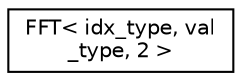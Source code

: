 digraph "Graphical Class Hierarchy"
{
 // LATEX_PDF_SIZE
  edge [fontname="Helvetica",fontsize="10",labelfontname="Helvetica",labelfontsize="10"];
  node [fontname="Helvetica",fontsize="10",shape=record];
  rankdir="LR";
  Node0 [label="FFT\< idx_type, val\l_type, 2 \>",height=0.2,width=0.4,color="black", fillcolor="white", style="filled",URL="$classFFT_3_01idx__type_00_01val__type_00_012_01_4.html",tooltip=" "];
}
